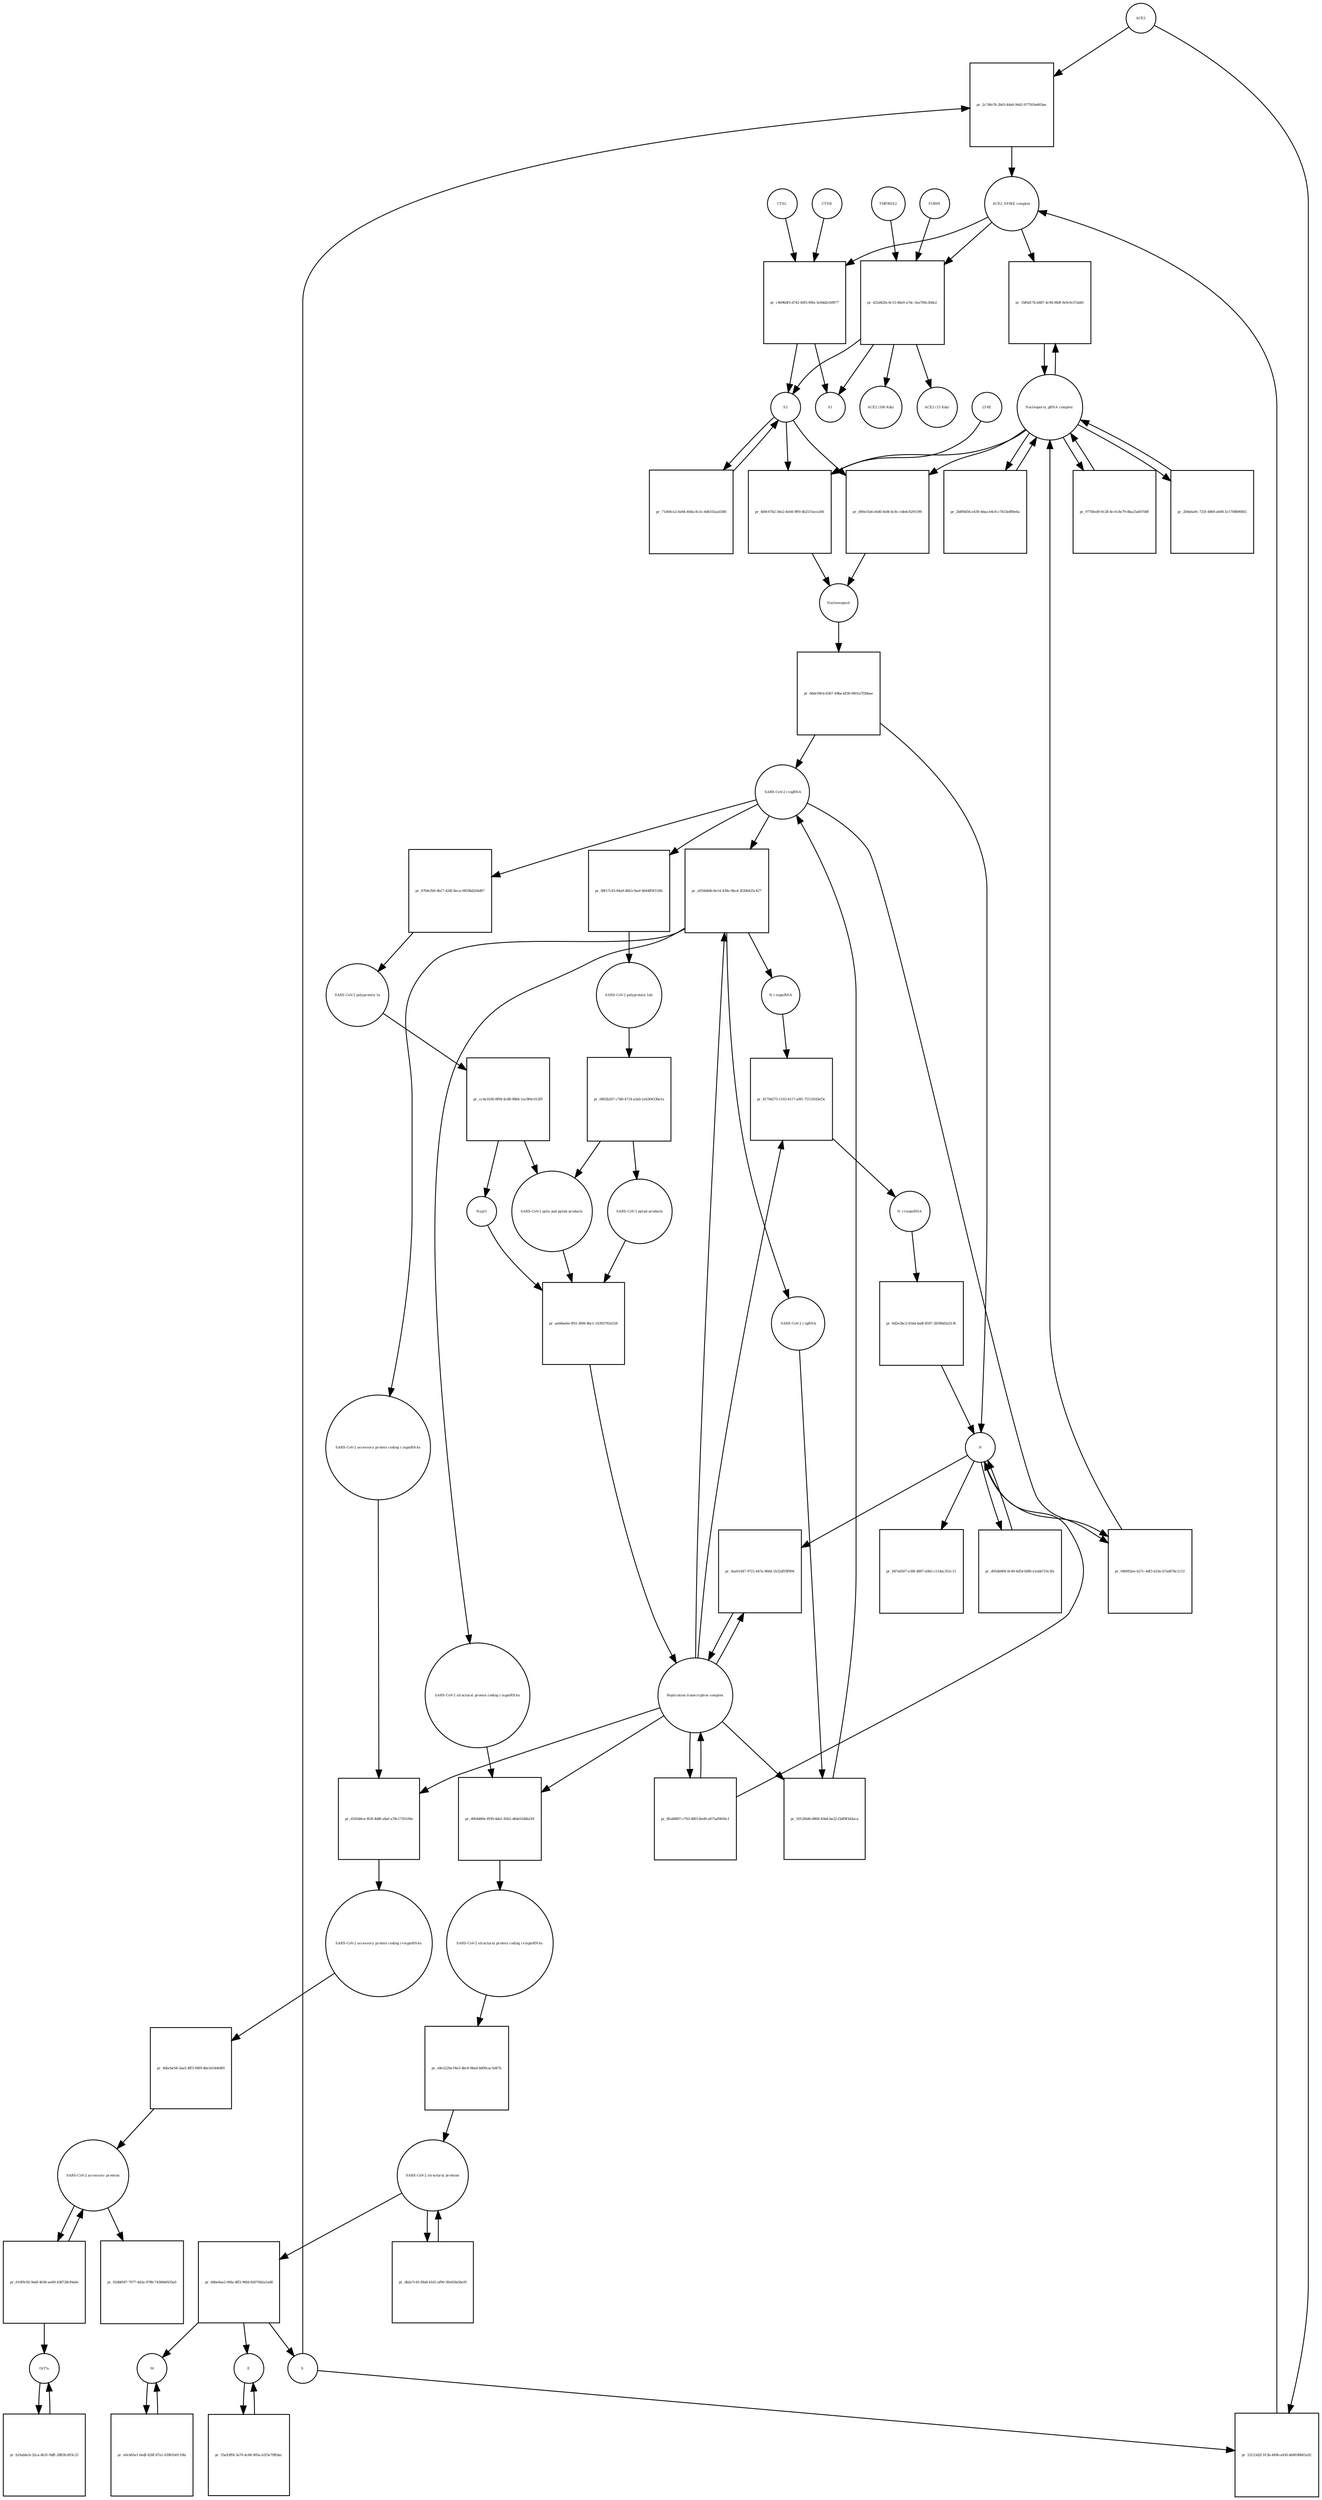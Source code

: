 strict digraph  {
ACE2 [annotation="", bipartite=0, cls=macromolecule, fontsize=4, label=ACE2, shape=circle];
"pr_2c74fe76-2b03-44a0-9442-977503e603ae" [annotation="", bipartite=1, cls=process, fontsize=4, label="pr_2c74fe76-2b03-44a0-9442-977503e603ae", shape=square];
"ACE2_SPIKE complex" [annotation="", bipartite=0, cls=complex, fontsize=4, label="ACE2_SPIKE complex", shape=circle];
S [annotation="", bipartite=0, cls="macromolecule multimer", fontsize=4, label=S, shape=circle];
"Nucleoporin_gRNA complex " [annotation="", bipartite=0, cls=complex, fontsize=4, label="Nucleoporin_gRNA complex ", shape=circle];
"pr_1bf6d17b-b487-4c9d-9b0f-9e9cfe37ab81" [annotation="", bipartite=1, cls=process, fontsize=4, label="pr_1bf6d17b-b487-4c9d-9b0f-9e9cfe37ab81", shape=square];
"pr_c4696df3-d742-40f3-90fa-5e9dd2cb9977" [annotation="", bipartite=1, cls=process, fontsize=4, label="pr_c4696df3-d742-40f3-90fa-5e9dd2cb9977", shape=square];
S2 [annotation="", bipartite=0, cls=macromolecule, fontsize=4, label=S2, shape=circle];
CTSB [annotation="", bipartite=0, cls=macromolecule, fontsize=4, label=CTSB, shape=circle];
CTSL [annotation="", bipartite=0, cls=macromolecule, fontsize=4, label=CTSL, shape=circle];
S1 [annotation="", bipartite=0, cls=macromolecule, fontsize=4, label=S1, shape=circle];
"pr_23123d2f-913b-4496-a450-bb9038b81a92" [annotation="", bipartite=1, cls=process, fontsize=4, label="pr_23123d2f-913b-4496-a450-bb9038b81a92", shape=square];
"pr_8d9c67b2-56e2-4e0d-9ff0-4b2515ece266" [annotation="", bipartite=1, cls=process, fontsize=4, label="pr_8d9c67b2-56e2-4e0d-9ff0-4b2515ece266", shape=square];
Nucleocapsid [annotation="", bipartite=0, cls=complex, fontsize=4, label=Nucleocapsid, shape=circle];
LY6E [annotation="", bipartite=0, cls=macromolecule, fontsize=4, label=LY6E, shape=circle];
"pr_d90e1fa6-e6d0-4e8f-bc8c-cbb4c6291599" [annotation="", bipartite=1, cls=process, fontsize=4, label="pr_d90e1fa6-e6d0-4e8f-bc8c-cbb4c6291599", shape=square];
"pr_66dc09cb-8367-49ba-bf38-9401a7f2bbae" [annotation="", bipartite=1, cls=process, fontsize=4, label="pr_66dc09cb-8367-49ba-bf38-9401a7f2bbae", shape=square];
" SARS-CoV-2 (+)gRNA" [annotation="", bipartite=0, cls="nucleic acid feature", fontsize=4, label=" SARS-CoV-2 (+)gRNA", shape=circle];
N [annotation="", bipartite=0, cls="macromolecule multimer", fontsize=4, label=N, shape=circle];
"SARS-CoV-2 polyprotein 1ab" [annotation="", bipartite=0, cls=macromolecule, fontsize=4, label="SARS-CoV-2 polyprotein 1ab", shape=circle];
"pr_0802b267-c7d0-4714-a2eb-1e6304530e1e" [annotation="", bipartite=1, cls=process, fontsize=4, label="pr_0802b267-c7d0-4714-a2eb-1e6304530e1e", shape=square];
"SARS-CoV-2 pp1ab products" [annotation="", bipartite=0, cls=complex, fontsize=4, label="SARS-CoV-2 pp1ab products", shape=circle];
"SARS-CoV-2 pp1a and pp1ab products" [annotation="", bipartite=0, cls=complex, fontsize=4, label="SARS-CoV-2 pp1a and pp1ab products", shape=circle];
"SARS-CoV-2 polyprotein 1a" [annotation="", bipartite=0, cls=macromolecule, fontsize=4, label="SARS-CoV-2 polyprotein 1a", shape=circle];
"pr_cc4e1036-8f94-4c88-98b4-1ac984c012f9" [annotation="", bipartite=1, cls=process, fontsize=4, label="pr_cc4e1036-8f94-4c88-98b4-1ac984c012f9", shape=square];
Nsp11 [annotation="", bipartite=0, cls=macromolecule, fontsize=4, label=Nsp11, shape=circle];
"pr_977bfed9-9c28-4cc6-8e79-8ba25a607d8f" [annotation="", bipartite=1, cls=process, fontsize=4, label="pr_977bfed9-9c28-4cc6-8e79-8ba25a607d8f", shape=square];
"pr_2b9a6a9c-725f-4869-a608-5c1708896fb5" [annotation="", bipartite=1, cls=process, fontsize=4, label="pr_2b9a6a9c-725f-4869-a608-5c1708896fb5", shape=square];
"SARS-CoV-2 structural proteins" [annotation="", bipartite=0, cls=complex, fontsize=4, label="SARS-CoV-2 structural proteins", shape=circle];
"pr_66be4ea2-06fa-4ff2-96fd-8267942a1ad8" [annotation="", bipartite=1, cls=process, fontsize=4, label="pr_66be4ea2-06fa-4ff2-96fd-8267942a1ad8", shape=square];
M [annotation="", bipartite=0, cls=macromolecule, fontsize=4, label=M, shape=circle];
E [annotation="", bipartite=0, cls=macromolecule, fontsize=4, label=E, shape=circle];
"Replication transcription complex" [annotation="", bipartite=0, cls=complex, fontsize=4, label="Replication transcription complex", shape=circle];
"pr_4ae01447-9721-447a-966d-1b32df59f904" [annotation="", bipartite=1, cls=process, fontsize=4, label="pr_4ae01447-9721-447a-966d-1b32df59f904", shape=square];
"pr_847a6507-e38f-4887-a0b5-c11dac351c13" [annotation="", bipartite=1, cls=process, fontsize=4, label="pr_847a6507-e38f-4887-a0b5-c11dac351c13", shape=square];
"SARS-CoV-2 accessory proteins" [annotation="", bipartite=0, cls=complex, fontsize=4, label="SARS-CoV-2 accessory proteins", shape=circle];
"pr_92dbf047-7977-442a-978b-74306bf435a0" [annotation="", bipartite=1, cls=process, fontsize=4, label="pr_92dbf047-7977-442a-978b-74306bf435a0", shape=square];
"pr_db2e7c45-f8a8-41d1-af90-3fe620a5bcf0" [annotation="", bipartite=1, cls=process, fontsize=4, label="pr_db2e7c45-f8a8-41d1-af90-3fe620a5bcf0", shape=square];
"pr_8fa48897-c763-4f83-8ed9-a875af0b50c1" [annotation="", bipartite=1, cls=process, fontsize=4, label="pr_8fa48897-c763-4f83-8ed9-a875af0b50c1", shape=square];
"pr_d05db904-9c49-4d54-b9f6-e1ebb710c3fa" [annotation="", bipartite=1, cls=process, fontsize=4, label="pr_d05db904-9c49-4d54-b9f6-e1ebb710c3fa", shape=square];
"pr_aeb0aebe-ff61-4f08-9bc1-14392762e528" [annotation="", bipartite=1, cls=process, fontsize=4, label="pr_aeb0aebe-ff61-4f08-9bc1-14392762e528", shape=square];
"SARS-CoV-2 accessory protein coding (-)sgmRNAs" [annotation="", bipartite=0, cls=complex, fontsize=4, label="SARS-CoV-2 accessory protein coding (-)sgmRNAs", shape=circle];
"pr_d16546ce-f63f-4d8f-a8af-a78c1735109a" [annotation="", bipartite=1, cls=process, fontsize=4, label="pr_d16546ce-f63f-4d8f-a8af-a78c1735109a", shape=square];
"SARS-CoV-2 accessory protein coding (+)sgmRNAs" [annotation="", bipartite=0, cls=complex, fontsize=4, label="SARS-CoV-2 accessory protein coding (+)sgmRNAs", shape=circle];
"SARS-CoV-2 structural protein coding (-)sgmRNAs" [annotation="", bipartite=0, cls=complex, fontsize=4, label="SARS-CoV-2 structural protein coding (-)sgmRNAs", shape=circle];
"pr_d904480e-f930-4da1-82b1-dfde01d6b218" [annotation="", bipartite=1, cls=process, fontsize=4, label="pr_d904480e-f930-4da1-82b1-dfde01d6b218", shape=square];
"SARS-CoV-2 structural protein coding (+)sgmRNAs" [annotation="", bipartite=0, cls=complex, fontsize=4, label="SARS-CoV-2 structural protein coding (+)sgmRNAs", shape=circle];
"N (-)sgmRNA" [annotation="", bipartite=0, cls="nucleic acid feature", fontsize=4, label="N (-)sgmRNA", shape=circle];
"pr_8179d275-1103-4117-a9f1-75131fd3ef3c" [annotation="", bipartite=1, cls=process, fontsize=4, label="pr_8179d275-1103-4117-a9f1-75131fd3ef3c", shape=square];
"N (+)sgmRNA" [annotation="", bipartite=0, cls="nucleic acid feature", fontsize=4, label="N (+)sgmRNA", shape=circle];
"pr_6d2e2bc2-41bd-4adf-8597-28390d3a5136" [annotation="", bipartite=1, cls=process, fontsize=4, label="pr_6d2e2bc2-41bd-4adf-8597-28390d3a5136", shape=square];
"pr_a950b8db-8e14-438e-9bcd-3f2b8425c427" [annotation="", bipartite=1, cls=process, fontsize=4, label="pr_a950b8db-8e14-438e-9bcd-3f2b8425c427", shape=square];
" SARS-CoV-2 (-)gRNA" [annotation="", bipartite=0, cls="nucleic acid feature", fontsize=4, label=" SARS-CoV-2 (-)gRNA", shape=circle];
"pr_87b4cfb9-9b17-424f-8eca-0859bd204d97" [annotation="", bipartite=1, cls=process, fontsize=4, label="pr_87b4cfb9-9b17-424f-8eca-0859bd204d97", shape=square];
"pr_88f17c45-84a9-46b3-9aef-b644ff4f156b" [annotation="", bipartite=1, cls=process, fontsize=4, label="pr_88f17c45-84a9-46b3-9aef-b644ff4f156b", shape=square];
"pr_4dbcbe58-3aa5-4ff3-94f9-4be3e54464f0" [annotation="", bipartite=1, cls=process, fontsize=4, label="pr_4dbcbe58-3aa5-4ff3-94f9-4be3e54464f0", shape=square];
"pr_e8e3229a-f4e3-4bc8-9bed-bd90cac5d47b" [annotation="", bipartite=1, cls=process, fontsize=4, label="pr_e8e3229a-f4e3-4bc8-9bed-bd90cac5d47b", shape=square];
"pr_5012f8d4-0869-45b4-ba32-f2df9f3d3aca" [annotation="", bipartite=1, cls=process, fontsize=4, label="pr_5012f8d4-0869-45b4-ba32-f2df9f3d3aca", shape=square];
"pr_040002ee-b27c-4df3-b33a-b7ad67bc1c53" [annotation="", bipartite=1, cls=process, fontsize=4, label="pr_040002ee-b27c-4df3-b33a-b7ad67bc1c53", shape=square];
"pr_2b8f6d56-e439-4daa-b4c8-c7833e8f8e6a" [annotation="", bipartite=1, cls=process, fontsize=4, label="pr_2b8f6d56-e439-4daa-b4c8-c7833e8f8e6a", shape=square];
"pr_616f9c82-9abf-4036-ae69-438728cf0a6e" [annotation="", bipartite=1, cls=process, fontsize=4, label="pr_616f9c82-9abf-4036-ae69-438728cf0a6e", shape=square];
Orf7a [annotation="", bipartite=0, cls=macromolecule, fontsize=4, label=Orf7a, shape=circle];
"pr_d32d42fa-6c15-48e9-a7dc-3ea706c30de2" [annotation="", bipartite=1, cls=process, fontsize=4, label="pr_d32d42fa-6c15-48e9-a7dc-3ea706c30de2", shape=square];
FURIN [annotation="", bipartite=0, cls=macromolecule, fontsize=4, label=FURIN, shape=circle];
TMPRSS2 [annotation="", bipartite=0, cls=macromolecule, fontsize=4, label=TMPRSS2, shape=circle];
"ACE2 (100 Kda)" [annotation="", bipartite=0, cls=macromolecule, fontsize=4, label="ACE2 (100 Kda)", shape=circle];
"ACE2 (15 Kda)" [annotation="", bipartite=0, cls=macromolecule, fontsize=4, label="ACE2 (15 Kda)", shape=circle];
"pr_71d04ce2-6e84-40da-8c3c-4d6102aa0380" [annotation="", bipartite=1, cls=process, fontsize=4, label="pr_71d04ce2-6e84-40da-8c3c-4d6102aa0380", shape=square];
"pr_55a93ff8-3a70-4c66-905a-b1f5e70ffdac" [annotation="", bipartite=1, cls=process, fontsize=4, label="pr_55a93ff8-3a70-4c66-905a-b1f5e70ffdac", shape=square];
"pr_e0cb65e1-0edf-428f-87a1-03961b0110fa" [annotation="", bipartite=1, cls=process, fontsize=4, label="pr_e0cb65e1-0edf-428f-87a1-03961b0110fa", shape=square];
"pr_b16abbcb-32ca-4b31-9dff-2885fcd93c33" [annotation="", bipartite=1, cls=process, fontsize=4, label="pr_b16abbcb-32ca-4b31-9dff-2885fcd93c33", shape=square];
ACE2 -> "pr_2c74fe76-2b03-44a0-9442-977503e603ae"  [annotation="", interaction_type=consumption];
ACE2 -> "pr_23123d2f-913b-4496-a450-bb9038b81a92"  [annotation="", interaction_type=consumption];
"pr_2c74fe76-2b03-44a0-9442-977503e603ae" -> "ACE2_SPIKE complex"  [annotation="", interaction_type=production];
"ACE2_SPIKE complex" -> "pr_1bf6d17b-b487-4c9d-9b0f-9e9cfe37ab81"  [annotation="urn_miriam_pubmed_32142651|urn_miriam_pubmed_32094589", interaction_type=stimulation];
"ACE2_SPIKE complex" -> "pr_c4696df3-d742-40f3-90fa-5e9dd2cb9977"  [annotation="", interaction_type=consumption];
"ACE2_SPIKE complex" -> "pr_d32d42fa-6c15-48e9-a7dc-3ea706c30de2"  [annotation="", interaction_type=consumption];
S -> "pr_2c74fe76-2b03-44a0-9442-977503e603ae"  [annotation="", interaction_type=consumption];
S -> "pr_23123d2f-913b-4496-a450-bb9038b81a92"  [annotation="", interaction_type=consumption];
"Nucleoporin_gRNA complex " -> "pr_1bf6d17b-b487-4c9d-9b0f-9e9cfe37ab81"  [annotation="", interaction_type=consumption];
"Nucleoporin_gRNA complex " -> "pr_8d9c67b2-56e2-4e0d-9ff0-4b2515ece266"  [annotation="", interaction_type=consumption];
"Nucleoporin_gRNA complex " -> "pr_d90e1fa6-e6d0-4e8f-bc8c-cbb4c6291599"  [annotation="", interaction_type=consumption];
"Nucleoporin_gRNA complex " -> "pr_977bfed9-9c28-4cc6-8e79-8ba25a607d8f"  [annotation="", interaction_type=consumption];
"Nucleoporin_gRNA complex " -> "pr_2b9a6a9c-725f-4869-a608-5c1708896fb5"  [annotation="", interaction_type=consumption];
"Nucleoporin_gRNA complex " -> "pr_2b8f6d56-e439-4daa-b4c8-c7833e8f8e6a"  [annotation="", interaction_type=consumption];
"pr_1bf6d17b-b487-4c9d-9b0f-9e9cfe37ab81" -> "Nucleoporin_gRNA complex "  [annotation="", interaction_type=production];
"pr_c4696df3-d742-40f3-90fa-5e9dd2cb9977" -> S2  [annotation="", interaction_type=production];
"pr_c4696df3-d742-40f3-90fa-5e9dd2cb9977" -> S1  [annotation="", interaction_type=production];
S2 -> "pr_8d9c67b2-56e2-4e0d-9ff0-4b2515ece266"  [annotation="urn_miriam_doi_10.1101%2F2020.03.05.979260|urn_miriam_doi_10.1101%2F2020.04.02.021469", interaction_type=stimulation];
S2 -> "pr_d90e1fa6-e6d0-4e8f-bc8c-cbb4c6291599"  [annotation="", interaction_type=stimulation];
S2 -> "pr_71d04ce2-6e84-40da-8c3c-4d6102aa0380"  [annotation="", interaction_type=consumption];
CTSB -> "pr_c4696df3-d742-40f3-90fa-5e9dd2cb9977"  [annotation=urn_miriam_pubmed_32142651, interaction_type=catalysis];
CTSL -> "pr_c4696df3-d742-40f3-90fa-5e9dd2cb9977"  [annotation=urn_miriam_pubmed_32142651, interaction_type=catalysis];
"pr_23123d2f-913b-4496-a450-bb9038b81a92" -> "ACE2_SPIKE complex"  [annotation="", interaction_type=production];
"pr_8d9c67b2-56e2-4e0d-9ff0-4b2515ece266" -> Nucleocapsid  [annotation="", interaction_type=production];
Nucleocapsid -> "pr_66dc09cb-8367-49ba-bf38-9401a7f2bbae"  [annotation="", interaction_type=consumption];
LY6E -> "pr_8d9c67b2-56e2-4e0d-9ff0-4b2515ece266"  [annotation="urn_miriam_doi_10.1101%2F2020.03.05.979260|urn_miriam_doi_10.1101%2F2020.04.02.021469", interaction_type=inhibition];
"pr_d90e1fa6-e6d0-4e8f-bc8c-cbb4c6291599" -> Nucleocapsid  [annotation="", interaction_type=production];
"pr_66dc09cb-8367-49ba-bf38-9401a7f2bbae" -> " SARS-CoV-2 (+)gRNA"  [annotation="", interaction_type=production];
"pr_66dc09cb-8367-49ba-bf38-9401a7f2bbae" -> N  [annotation="", interaction_type=production];
" SARS-CoV-2 (+)gRNA" -> "pr_a950b8db-8e14-438e-9bcd-3f2b8425c427"  [annotation="", interaction_type=consumption];
" SARS-CoV-2 (+)gRNA" -> "pr_87b4cfb9-9b17-424f-8eca-0859bd204d97"  [annotation="", interaction_type=consumption];
" SARS-CoV-2 (+)gRNA" -> "pr_88f17c45-84a9-46b3-9aef-b644ff4f156b"  [annotation="", interaction_type=consumption];
" SARS-CoV-2 (+)gRNA" -> "pr_040002ee-b27c-4df3-b33a-b7ad67bc1c53"  [annotation="", interaction_type=consumption];
N -> "pr_4ae01447-9721-447a-966d-1b32df59f904"  [annotation="", interaction_type=consumption];
N -> "pr_847a6507-e38f-4887-a0b5-c11dac351c13"  [annotation="", interaction_type=consumption];
N -> "pr_d05db904-9c49-4d54-b9f6-e1ebb710c3fa"  [annotation="", interaction_type=consumption];
N -> "pr_040002ee-b27c-4df3-b33a-b7ad67bc1c53"  [annotation="", interaction_type=consumption];
"SARS-CoV-2 polyprotein 1ab" -> "pr_0802b267-c7d0-4714-a2eb-1e6304530e1e"  [annotation=urn_miriam_pubmed_31226023, interaction_type=catalysis];
"pr_0802b267-c7d0-4714-a2eb-1e6304530e1e" -> "SARS-CoV-2 pp1ab products"  [annotation="", interaction_type=production];
"pr_0802b267-c7d0-4714-a2eb-1e6304530e1e" -> "SARS-CoV-2 pp1a and pp1ab products"  [annotation="", interaction_type=production];
"SARS-CoV-2 pp1ab products" -> "pr_aeb0aebe-ff61-4f08-9bc1-14392762e528"  [annotation="", interaction_type=consumption];
"SARS-CoV-2 pp1a and pp1ab products" -> "pr_aeb0aebe-ff61-4f08-9bc1-14392762e528"  [annotation="", interaction_type=consumption];
"SARS-CoV-2 polyprotein 1a" -> "pr_cc4e1036-8f94-4c88-98b4-1ac984c012f9"  [annotation=urn_miriam_pubmed_31226023, interaction_type=catalysis];
"pr_cc4e1036-8f94-4c88-98b4-1ac984c012f9" -> Nsp11  [annotation="", interaction_type=production];
"pr_cc4e1036-8f94-4c88-98b4-1ac984c012f9" -> "SARS-CoV-2 pp1a and pp1ab products"  [annotation="", interaction_type=production];
Nsp11 -> "pr_aeb0aebe-ff61-4f08-9bc1-14392762e528"  [annotation="", interaction_type=consumption];
"pr_977bfed9-9c28-4cc6-8e79-8ba25a607d8f" -> "Nucleoporin_gRNA complex "  [annotation="", interaction_type=production];
"pr_2b9a6a9c-725f-4869-a608-5c1708896fb5" -> "Nucleoporin_gRNA complex "  [annotation="", interaction_type=production];
"SARS-CoV-2 structural proteins" -> "pr_66be4ea2-06fa-4ff2-96fd-8267942a1ad8"  [annotation="", interaction_type=consumption];
"SARS-CoV-2 structural proteins" -> "pr_db2e7c45-f8a8-41d1-af90-3fe620a5bcf0"  [annotation="", interaction_type=consumption];
"pr_66be4ea2-06fa-4ff2-96fd-8267942a1ad8" -> M  [annotation="", interaction_type=production];
"pr_66be4ea2-06fa-4ff2-96fd-8267942a1ad8" -> E  [annotation="", interaction_type=production];
"pr_66be4ea2-06fa-4ff2-96fd-8267942a1ad8" -> S  [annotation="", interaction_type=production];
M -> "pr_e0cb65e1-0edf-428f-87a1-03961b0110fa"  [annotation="", interaction_type=consumption];
E -> "pr_55a93ff8-3a70-4c66-905a-b1f5e70ffdac"  [annotation="", interaction_type=consumption];
"Replication transcription complex" -> "pr_4ae01447-9721-447a-966d-1b32df59f904"  [annotation="", interaction_type=consumption];
"Replication transcription complex" -> "pr_8fa48897-c763-4f83-8ed9-a875af0b50c1"  [annotation="", interaction_type=consumption];
"Replication transcription complex" -> "pr_d16546ce-f63f-4d8f-a8af-a78c1735109a"  [annotation="", interaction_type="necessary stimulation"];
"Replication transcription complex" -> "pr_d904480e-f930-4da1-82b1-dfde01d6b218"  [annotation="", interaction_type="necessary stimulation"];
"Replication transcription complex" -> "pr_8179d275-1103-4117-a9f1-75131fd3ef3c"  [annotation="", interaction_type="necessary stimulation"];
"Replication transcription complex" -> "pr_a950b8db-8e14-438e-9bcd-3f2b8425c427"  [annotation="", interaction_type="necessary stimulation"];
"Replication transcription complex" -> "pr_5012f8d4-0869-45b4-ba32-f2df9f3d3aca"  [annotation="", interaction_type="necessary stimulation"];
"pr_4ae01447-9721-447a-966d-1b32df59f904" -> "Replication transcription complex"  [annotation="", interaction_type=production];
"SARS-CoV-2 accessory proteins" -> "pr_92dbf047-7977-442a-978b-74306bf435a0"  [annotation="", interaction_type=consumption];
"SARS-CoV-2 accessory proteins" -> "pr_616f9c82-9abf-4036-ae69-438728cf0a6e"  [annotation="", interaction_type=consumption];
"pr_db2e7c45-f8a8-41d1-af90-3fe620a5bcf0" -> "SARS-CoV-2 structural proteins"  [annotation="", interaction_type=production];
"pr_8fa48897-c763-4f83-8ed9-a875af0b50c1" -> "Replication transcription complex"  [annotation="", interaction_type=production];
"pr_8fa48897-c763-4f83-8ed9-a875af0b50c1" -> N  [annotation="", interaction_type=production];
"pr_d05db904-9c49-4d54-b9f6-e1ebb710c3fa" -> N  [annotation="", interaction_type=production];
"pr_aeb0aebe-ff61-4f08-9bc1-14392762e528" -> "Replication transcription complex"  [annotation="", interaction_type=production];
"SARS-CoV-2 accessory protein coding (-)sgmRNAs" -> "pr_d16546ce-f63f-4d8f-a8af-a78c1735109a"  [annotation="", interaction_type=consumption];
"pr_d16546ce-f63f-4d8f-a8af-a78c1735109a" -> "SARS-CoV-2 accessory protein coding (+)sgmRNAs"  [annotation="", interaction_type=production];
"SARS-CoV-2 accessory protein coding (+)sgmRNAs" -> "pr_4dbcbe58-3aa5-4ff3-94f9-4be3e54464f0"  [annotation="", interaction_type=consumption];
"SARS-CoV-2 structural protein coding (-)sgmRNAs" -> "pr_d904480e-f930-4da1-82b1-dfde01d6b218"  [annotation="", interaction_type=consumption];
"pr_d904480e-f930-4da1-82b1-dfde01d6b218" -> "SARS-CoV-2 structural protein coding (+)sgmRNAs"  [annotation="", interaction_type=production];
"SARS-CoV-2 structural protein coding (+)sgmRNAs" -> "pr_e8e3229a-f4e3-4bc8-9bed-bd90cac5d47b"  [annotation="", interaction_type=consumption];
"N (-)sgmRNA" -> "pr_8179d275-1103-4117-a9f1-75131fd3ef3c"  [annotation="", interaction_type=consumption];
"pr_8179d275-1103-4117-a9f1-75131fd3ef3c" -> "N (+)sgmRNA"  [annotation="", interaction_type=production];
"N (+)sgmRNA" -> "pr_6d2e2bc2-41bd-4adf-8597-28390d3a5136"  [annotation="", interaction_type=consumption];
"pr_6d2e2bc2-41bd-4adf-8597-28390d3a5136" -> N  [annotation="", interaction_type=production];
"pr_a950b8db-8e14-438e-9bcd-3f2b8425c427" -> " SARS-CoV-2 (-)gRNA"  [annotation="", interaction_type=production];
"pr_a950b8db-8e14-438e-9bcd-3f2b8425c427" -> "SARS-CoV-2 accessory protein coding (-)sgmRNAs"  [annotation="", interaction_type=production];
"pr_a950b8db-8e14-438e-9bcd-3f2b8425c427" -> "SARS-CoV-2 structural protein coding (-)sgmRNAs"  [annotation="", interaction_type=production];
"pr_a950b8db-8e14-438e-9bcd-3f2b8425c427" -> "N (-)sgmRNA"  [annotation="", interaction_type=production];
" SARS-CoV-2 (-)gRNA" -> "pr_5012f8d4-0869-45b4-ba32-f2df9f3d3aca"  [annotation="", interaction_type=consumption];
"pr_87b4cfb9-9b17-424f-8eca-0859bd204d97" -> "SARS-CoV-2 polyprotein 1a"  [annotation="", interaction_type=production];
"pr_88f17c45-84a9-46b3-9aef-b644ff4f156b" -> "SARS-CoV-2 polyprotein 1ab"  [annotation="", interaction_type=production];
"pr_4dbcbe58-3aa5-4ff3-94f9-4be3e54464f0" -> "SARS-CoV-2 accessory proteins"  [annotation="", interaction_type=production];
"pr_e8e3229a-f4e3-4bc8-9bed-bd90cac5d47b" -> "SARS-CoV-2 structural proteins"  [annotation="", interaction_type=production];
"pr_5012f8d4-0869-45b4-ba32-f2df9f3d3aca" -> " SARS-CoV-2 (+)gRNA"  [annotation="", interaction_type=production];
"pr_040002ee-b27c-4df3-b33a-b7ad67bc1c53" -> "Nucleoporin_gRNA complex "  [annotation="", interaction_type=production];
"pr_2b8f6d56-e439-4daa-b4c8-c7833e8f8e6a" -> "Nucleoporin_gRNA complex "  [annotation="", interaction_type=production];
"pr_616f9c82-9abf-4036-ae69-438728cf0a6e" -> "SARS-CoV-2 accessory proteins"  [annotation="", interaction_type=production];
"pr_616f9c82-9abf-4036-ae69-438728cf0a6e" -> Orf7a  [annotation="", interaction_type=production];
Orf7a -> "pr_b16abbcb-32ca-4b31-9dff-2885fcd93c33"  [annotation="", interaction_type=consumption];
"pr_d32d42fa-6c15-48e9-a7dc-3ea706c30de2" -> S2  [annotation="", interaction_type=production];
"pr_d32d42fa-6c15-48e9-a7dc-3ea706c30de2" -> "ACE2 (100 Kda)"  [annotation="", interaction_type=production];
"pr_d32d42fa-6c15-48e9-a7dc-3ea706c30de2" -> S1  [annotation="", interaction_type=production];
"pr_d32d42fa-6c15-48e9-a7dc-3ea706c30de2" -> "ACE2 (15 Kda)"  [annotation="", interaction_type=production];
FURIN -> "pr_d32d42fa-6c15-48e9-a7dc-3ea706c30de2"  [annotation="", interaction_type=catalysis];
TMPRSS2 -> "pr_d32d42fa-6c15-48e9-a7dc-3ea706c30de2"  [annotation="", interaction_type=catalysis];
"pr_71d04ce2-6e84-40da-8c3c-4d6102aa0380" -> S2  [annotation="", interaction_type=production];
"pr_55a93ff8-3a70-4c66-905a-b1f5e70ffdac" -> E  [annotation="", interaction_type=production];
"pr_e0cb65e1-0edf-428f-87a1-03961b0110fa" -> M  [annotation="", interaction_type=production];
"pr_b16abbcb-32ca-4b31-9dff-2885fcd93c33" -> Orf7a  [annotation="", interaction_type=production];
}
